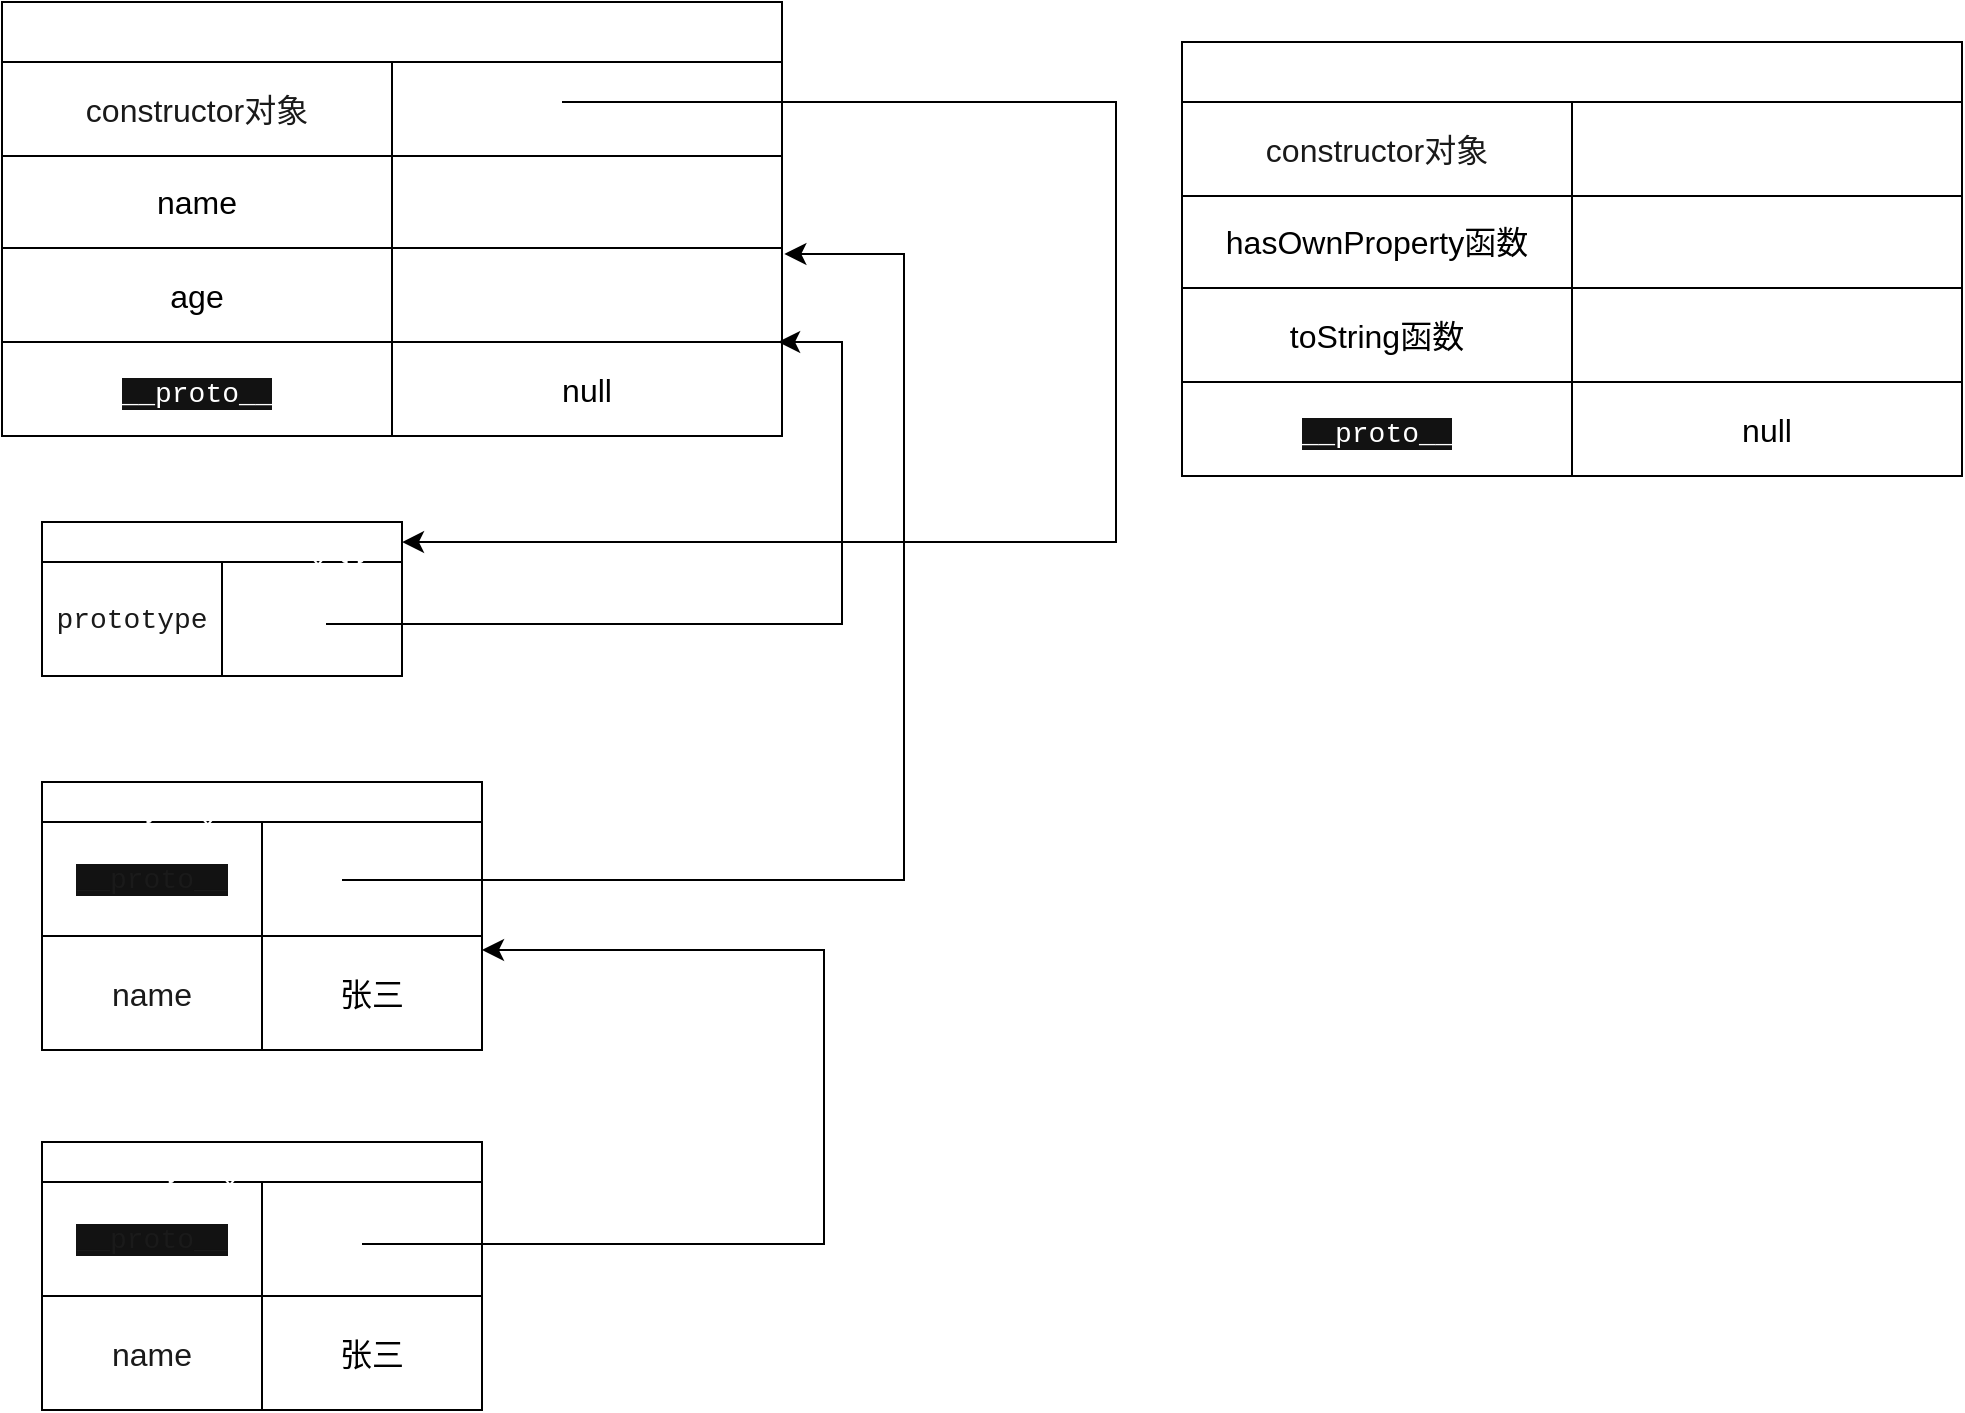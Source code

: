 <mxfile version="26.0.13">
  <diagram name="第 1 页" id="mcWuw5X63R6qMNs64w8l">
    <mxGraphModel dx="1434" dy="746" grid="1" gridSize="10" guides="1" tooltips="1" connect="1" arrows="1" fold="1" page="1" pageScale="1" pageWidth="827" pageHeight="1169" math="0" shadow="0">
      <root>
        <mxCell id="0" />
        <mxCell id="1" parent="0" />
        <mxCell id="K03_Tw2up7xJoAG7XmoY-1" value="function Person () { }" style="shape=table;startSize=20;container=1;collapsible=0;childLayout=tableLayout;strokeColor=default;fontSize=16;fontColor=light-dark(#FFFFFF,#DB7093);" vertex="1" parent="1">
          <mxGeometry x="120" y="320" width="180" height="77" as="geometry" />
        </mxCell>
        <mxCell id="K03_Tw2up7xJoAG7XmoY-2" value="" style="shape=tableRow;horizontal=0;startSize=0;swimlaneHead=0;swimlaneBody=0;strokeColor=inherit;top=0;left=0;bottom=0;right=0;collapsible=0;dropTarget=0;fillColor=none;points=[[0,0.5],[1,0.5]];portConstraint=eastwest;fontSize=16;" vertex="1" parent="K03_Tw2up7xJoAG7XmoY-1">
          <mxGeometry y="20" width="180" height="57" as="geometry" />
        </mxCell>
        <mxCell id="K03_Tw2up7xJoAG7XmoY-3" value="&lt;div style=&quot;font-family: Consolas, &amp;quot;Courier New&amp;quot;, monospace; font-size: 14px; line-height: 19px; white-space: pre;&quot;&gt;&lt;span style=&quot;background-color: rgb(255, 255, 255);&quot;&gt;prototype&lt;/span&gt;&lt;/div&gt;" style="shape=partialRectangle;html=1;whiteSpace=wrap;connectable=0;strokeColor=inherit;overflow=hidden;fillColor=none;top=0;left=0;bottom=0;right=0;pointerEvents=1;fontSize=16;fontColor=#1A1A1A;" vertex="1" parent="K03_Tw2up7xJoAG7XmoY-2">
          <mxGeometry width="90" height="57" as="geometry">
            <mxRectangle width="90" height="57" as="alternateBounds" />
          </mxGeometry>
        </mxCell>
        <mxCell id="K03_Tw2up7xJoAG7XmoY-4" value="" style="shape=partialRectangle;html=1;whiteSpace=wrap;connectable=0;strokeColor=inherit;overflow=hidden;fillColor=none;top=0;left=0;bottom=0;right=0;pointerEvents=1;fontSize=16;" vertex="1" parent="K03_Tw2up7xJoAG7XmoY-2">
          <mxGeometry x="90" width="90" height="57" as="geometry">
            <mxRectangle width="90" height="57" as="alternateBounds" />
          </mxGeometry>
        </mxCell>
        <mxCell id="K03_Tw2up7xJoAG7XmoY-5" value="Person函数的原型对象" style="shape=table;startSize=30;container=1;collapsible=0;childLayout=tableLayout;strokeColor=default;fontSize=16;fontColor=light-dark(#FFFFFF,#DB7093);" vertex="1" parent="1">
          <mxGeometry x="100" y="60" width="390" height="217" as="geometry" />
        </mxCell>
        <mxCell id="K03_Tw2up7xJoAG7XmoY-6" value="" style="shape=tableRow;horizontal=0;startSize=0;swimlaneHead=0;swimlaneBody=0;strokeColor=inherit;top=0;left=0;bottom=0;right=0;collapsible=0;dropTarget=0;fillColor=none;points=[[0,0.5],[1,0.5]];portConstraint=eastwest;fontSize=16;" vertex="1" parent="K03_Tw2up7xJoAG7XmoY-5">
          <mxGeometry y="30" width="390" height="47" as="geometry" />
        </mxCell>
        <mxCell id="K03_Tw2up7xJoAG7XmoY-7" value="constructor对象" style="shape=partialRectangle;html=1;whiteSpace=wrap;connectable=0;strokeColor=inherit;overflow=hidden;fillColor=none;top=0;left=0;bottom=0;right=0;pointerEvents=1;fontSize=16;fontColor=#1A1A1A;" vertex="1" parent="K03_Tw2up7xJoAG7XmoY-6">
          <mxGeometry width="195" height="47" as="geometry">
            <mxRectangle width="195" height="47" as="alternateBounds" />
          </mxGeometry>
        </mxCell>
        <mxCell id="K03_Tw2up7xJoAG7XmoY-8" value="" style="shape=partialRectangle;html=1;whiteSpace=wrap;connectable=0;strokeColor=inherit;overflow=hidden;fillColor=none;top=0;left=0;bottom=0;right=0;pointerEvents=1;fontSize=16;" vertex="1" parent="K03_Tw2up7xJoAG7XmoY-6">
          <mxGeometry x="195" width="195" height="47" as="geometry">
            <mxRectangle width="195" height="47" as="alternateBounds" />
          </mxGeometry>
        </mxCell>
        <mxCell id="K03_Tw2up7xJoAG7XmoY-9" value="" style="shape=tableRow;horizontal=0;startSize=0;swimlaneHead=0;swimlaneBody=0;strokeColor=inherit;top=0;left=0;bottom=0;right=0;collapsible=0;dropTarget=0;fillColor=none;points=[[0,0.5],[1,0.5]];portConstraint=eastwest;fontSize=16;" vertex="1" parent="K03_Tw2up7xJoAG7XmoY-5">
          <mxGeometry y="77" width="390" height="46" as="geometry" />
        </mxCell>
        <mxCell id="K03_Tw2up7xJoAG7XmoY-10" value="name" style="shape=partialRectangle;html=1;whiteSpace=wrap;connectable=0;strokeColor=inherit;overflow=hidden;fillColor=none;top=0;left=0;bottom=0;right=0;pointerEvents=1;fontSize=16;" vertex="1" parent="K03_Tw2up7xJoAG7XmoY-9">
          <mxGeometry width="195" height="46" as="geometry">
            <mxRectangle width="195" height="46" as="alternateBounds" />
          </mxGeometry>
        </mxCell>
        <mxCell id="K03_Tw2up7xJoAG7XmoY-11" value="" style="shape=partialRectangle;html=1;whiteSpace=wrap;connectable=0;strokeColor=inherit;overflow=hidden;fillColor=none;top=0;left=0;bottom=0;right=0;pointerEvents=1;fontSize=16;" vertex="1" parent="K03_Tw2up7xJoAG7XmoY-9">
          <mxGeometry x="195" width="195" height="46" as="geometry">
            <mxRectangle width="195" height="46" as="alternateBounds" />
          </mxGeometry>
        </mxCell>
        <mxCell id="K03_Tw2up7xJoAG7XmoY-12" value="" style="shape=tableRow;horizontal=0;startSize=0;swimlaneHead=0;swimlaneBody=0;strokeColor=inherit;top=0;left=0;bottom=0;right=0;collapsible=0;dropTarget=0;fillColor=none;points=[[0,0.5],[1,0.5]];portConstraint=eastwest;fontSize=16;" vertex="1" parent="K03_Tw2up7xJoAG7XmoY-5">
          <mxGeometry y="123" width="390" height="47" as="geometry" />
        </mxCell>
        <mxCell id="K03_Tw2up7xJoAG7XmoY-13" value="age" style="shape=partialRectangle;html=1;whiteSpace=wrap;connectable=0;strokeColor=inherit;overflow=hidden;fillColor=none;top=0;left=0;bottom=0;right=0;pointerEvents=1;fontSize=16;" vertex="1" parent="K03_Tw2up7xJoAG7XmoY-12">
          <mxGeometry width="195" height="47" as="geometry">
            <mxRectangle width="195" height="47" as="alternateBounds" />
          </mxGeometry>
        </mxCell>
        <mxCell id="K03_Tw2up7xJoAG7XmoY-14" value="" style="shape=partialRectangle;html=1;whiteSpace=wrap;connectable=0;strokeColor=inherit;overflow=hidden;fillColor=none;top=0;left=0;bottom=0;right=0;pointerEvents=1;fontSize=16;" vertex="1" parent="K03_Tw2up7xJoAG7XmoY-12">
          <mxGeometry x="195" width="195" height="47" as="geometry">
            <mxRectangle width="195" height="47" as="alternateBounds" />
          </mxGeometry>
        </mxCell>
        <mxCell id="K03_Tw2up7xJoAG7XmoY-15" style="shape=tableRow;horizontal=0;startSize=0;swimlaneHead=0;swimlaneBody=0;strokeColor=inherit;top=0;left=0;bottom=0;right=0;collapsible=0;dropTarget=0;fillColor=none;points=[[0,0.5],[1,0.5]];portConstraint=eastwest;fontSize=16;" vertex="1" parent="K03_Tw2up7xJoAG7XmoY-5">
          <mxGeometry y="170" width="390" height="47" as="geometry" />
        </mxCell>
        <mxCell id="K03_Tw2up7xJoAG7XmoY-16" value="&lt;span style=&quot;font-family: Consolas, &amp;quot;Courier New&amp;quot;, monospace; font-size: 14px; white-space: pre; background-color: light-dark(rgb(18, 18, 18), rgb(18, 18, 18));&quot;&gt;&lt;font style=&quot;color: light-dark(rgb(255, 255, 255), rgb(255, 255, 255));&quot;&gt;__proto__&lt;/font&gt;&lt;/span&gt;" style="shape=partialRectangle;html=1;whiteSpace=wrap;connectable=0;strokeColor=inherit;overflow=hidden;fillColor=none;top=0;left=0;bottom=0;right=0;pointerEvents=1;fontSize=16;" vertex="1" parent="K03_Tw2up7xJoAG7XmoY-15">
          <mxGeometry width="195" height="47" as="geometry">
            <mxRectangle width="195" height="47" as="alternateBounds" />
          </mxGeometry>
        </mxCell>
        <mxCell id="K03_Tw2up7xJoAG7XmoY-17" value="null" style="shape=partialRectangle;html=1;whiteSpace=wrap;connectable=0;strokeColor=inherit;overflow=hidden;fillColor=none;top=0;left=0;bottom=0;right=0;pointerEvents=1;fontSize=16;" vertex="1" parent="K03_Tw2up7xJoAG7XmoY-15">
          <mxGeometry x="195" width="195" height="47" as="geometry">
            <mxRectangle width="195" height="47" as="alternateBounds" />
          </mxGeometry>
        </mxCell>
        <mxCell id="K03_Tw2up7xJoAG7XmoY-18" value="" style="edgeStyle=elbowEdgeStyle;elbow=horizontal;endArrow=classic;html=1;curved=0;rounded=0;endSize=8;startSize=8;entryX=0.995;entryY=1;entryDx=0;entryDy=0;entryPerimeter=0;" edge="1" parent="1" target="K03_Tw2up7xJoAG7XmoY-12">
          <mxGeometry width="50" height="50" relative="1" as="geometry">
            <mxPoint x="262" y="371" as="sourcePoint" />
            <mxPoint x="472" y="154" as="targetPoint" />
            <Array as="points">
              <mxPoint x="520" y="210" />
              <mxPoint x="522" y="324" />
              <mxPoint x="312" y="351" />
            </Array>
          </mxGeometry>
        </mxCell>
        <mxCell id="K03_Tw2up7xJoAG7XmoY-19" value="new object()创建的对象Person" style="shape=table;startSize=20;container=1;collapsible=0;childLayout=tableLayout;strokeColor=default;fontSize=16;fontColor=light-dark(#FFFFFF,#DB7093);" vertex="1" parent="1">
          <mxGeometry x="120" y="450" width="220" height="134" as="geometry" />
        </mxCell>
        <mxCell id="K03_Tw2up7xJoAG7XmoY-20" value="" style="shape=tableRow;horizontal=0;startSize=0;swimlaneHead=0;swimlaneBody=0;strokeColor=inherit;top=0;left=0;bottom=0;right=0;collapsible=0;dropTarget=0;fillColor=none;points=[[0,0.5],[1,0.5]];portConstraint=eastwest;fontSize=16;" vertex="1" parent="K03_Tw2up7xJoAG7XmoY-19">
          <mxGeometry y="20" width="220" height="57" as="geometry" />
        </mxCell>
        <mxCell id="K03_Tw2up7xJoAG7XmoY-21" value="&lt;div style=&quot;font-family: Consolas, &amp;quot;Courier New&amp;quot;, monospace; font-size: 14px; line-height: 19px; white-space: pre;&quot;&gt;&lt;span style=&quot;background-color: light-dark(rgb(18, 18, 18), rgb(18, 18, 18));&quot;&gt;__proto__&lt;/span&gt;&lt;/div&gt;" style="shape=partialRectangle;html=1;whiteSpace=wrap;connectable=0;strokeColor=inherit;overflow=hidden;fillColor=none;top=0;left=0;bottom=0;right=0;pointerEvents=1;fontSize=16;fontColor=#1A1A1A;" vertex="1" parent="K03_Tw2up7xJoAG7XmoY-20">
          <mxGeometry width="110" height="57" as="geometry">
            <mxRectangle width="110" height="57" as="alternateBounds" />
          </mxGeometry>
        </mxCell>
        <mxCell id="K03_Tw2up7xJoAG7XmoY-22" value="" style="shape=partialRectangle;html=1;whiteSpace=wrap;connectable=0;strokeColor=inherit;overflow=hidden;fillColor=none;top=0;left=0;bottom=0;right=0;pointerEvents=1;fontSize=16;" vertex="1" parent="K03_Tw2up7xJoAG7XmoY-20">
          <mxGeometry x="110" width="110" height="57" as="geometry">
            <mxRectangle width="110" height="57" as="alternateBounds" />
          </mxGeometry>
        </mxCell>
        <mxCell id="K03_Tw2up7xJoAG7XmoY-23" style="shape=tableRow;horizontal=0;startSize=0;swimlaneHead=0;swimlaneBody=0;strokeColor=inherit;top=0;left=0;bottom=0;right=0;collapsible=0;dropTarget=0;fillColor=none;points=[[0,0.5],[1,0.5]];portConstraint=eastwest;fontSize=16;" vertex="1" parent="K03_Tw2up7xJoAG7XmoY-19">
          <mxGeometry y="77" width="220" height="57" as="geometry" />
        </mxCell>
        <mxCell id="K03_Tw2up7xJoAG7XmoY-24" value="name" style="shape=partialRectangle;html=1;whiteSpace=wrap;connectable=0;strokeColor=inherit;overflow=hidden;fillColor=none;top=0;left=0;bottom=0;right=0;pointerEvents=1;fontSize=16;fontColor=#1A1A1A;" vertex="1" parent="K03_Tw2up7xJoAG7XmoY-23">
          <mxGeometry width="110" height="57" as="geometry">
            <mxRectangle width="110" height="57" as="alternateBounds" />
          </mxGeometry>
        </mxCell>
        <mxCell id="K03_Tw2up7xJoAG7XmoY-25" value="张三" style="shape=partialRectangle;html=1;whiteSpace=wrap;connectable=0;strokeColor=inherit;overflow=hidden;fillColor=none;top=0;left=0;bottom=0;right=0;pointerEvents=1;fontSize=16;" vertex="1" parent="K03_Tw2up7xJoAG7XmoY-23">
          <mxGeometry x="110" width="110" height="57" as="geometry">
            <mxRectangle width="110" height="57" as="alternateBounds" />
          </mxGeometry>
        </mxCell>
        <mxCell id="K03_Tw2up7xJoAG7XmoY-26" value="" style="edgeStyle=elbowEdgeStyle;elbow=horizontal;endArrow=classic;html=1;curved=0;rounded=0;endSize=8;startSize=8;entryX=1.003;entryY=1.065;entryDx=0;entryDy=0;entryPerimeter=0;" edge="1" parent="1" target="K03_Tw2up7xJoAG7XmoY-9">
          <mxGeometry width="50" height="50" relative="1" as="geometry">
            <mxPoint x="270" y="499" as="sourcePoint" />
            <mxPoint x="487.1" y="129.997" as="targetPoint" />
            <Array as="points">
              <mxPoint x="551" y="320" />
              <mxPoint x="286" y="361" />
            </Array>
          </mxGeometry>
        </mxCell>
        <mxCell id="K03_Tw2up7xJoAG7XmoY-27" value="" style="edgeStyle=elbowEdgeStyle;elbow=horizontal;endArrow=classic;html=1;curved=0;rounded=0;endSize=8;startSize=8;entryX=1;entryY=0.13;entryDx=0;entryDy=0;entryPerimeter=0;fontColor=light-dark(#000000,#DB7093);" edge="1" parent="1" target="K03_Tw2up7xJoAG7XmoY-1">
          <mxGeometry width="50" height="50" relative="1" as="geometry">
            <mxPoint x="380" y="110" as="sourcePoint" />
            <mxPoint x="570" y="470" as="targetPoint" />
            <Array as="points">
              <mxPoint x="657" y="360" />
              <mxPoint x="392" y="401" />
            </Array>
          </mxGeometry>
        </mxCell>
        <mxCell id="K03_Tw2up7xJoAG7XmoY-28" value="new object()创建的对象Son" style="shape=table;startSize=20;container=1;collapsible=0;childLayout=tableLayout;strokeColor=default;fontSize=16;fontColor=light-dark(#FFFFFF,#DB7093);" vertex="1" parent="1">
          <mxGeometry x="120" y="630" width="220" height="134" as="geometry" />
        </mxCell>
        <mxCell id="K03_Tw2up7xJoAG7XmoY-29" value="" style="shape=tableRow;horizontal=0;startSize=0;swimlaneHead=0;swimlaneBody=0;strokeColor=inherit;top=0;left=0;bottom=0;right=0;collapsible=0;dropTarget=0;fillColor=none;points=[[0,0.5],[1,0.5]];portConstraint=eastwest;fontSize=16;" vertex="1" parent="K03_Tw2up7xJoAG7XmoY-28">
          <mxGeometry y="20" width="220" height="57" as="geometry" />
        </mxCell>
        <mxCell id="K03_Tw2up7xJoAG7XmoY-30" value="&lt;div style=&quot;font-family: Consolas, &amp;quot;Courier New&amp;quot;, monospace; font-size: 14px; line-height: 19px; white-space: pre;&quot;&gt;&lt;span style=&quot;background-color: light-dark(rgb(18, 18, 18), rgb(18, 18, 18));&quot;&gt;__proto__&lt;/span&gt;&lt;/div&gt;" style="shape=partialRectangle;html=1;whiteSpace=wrap;connectable=0;strokeColor=inherit;overflow=hidden;fillColor=none;top=0;left=0;bottom=0;right=0;pointerEvents=1;fontSize=16;fontColor=#1A1A1A;" vertex="1" parent="K03_Tw2up7xJoAG7XmoY-29">
          <mxGeometry width="110" height="57" as="geometry">
            <mxRectangle width="110" height="57" as="alternateBounds" />
          </mxGeometry>
        </mxCell>
        <mxCell id="K03_Tw2up7xJoAG7XmoY-31" value="" style="shape=partialRectangle;html=1;whiteSpace=wrap;connectable=0;strokeColor=inherit;overflow=hidden;fillColor=none;top=0;left=0;bottom=0;right=0;pointerEvents=1;fontSize=16;" vertex="1" parent="K03_Tw2up7xJoAG7XmoY-29">
          <mxGeometry x="110" width="110" height="57" as="geometry">
            <mxRectangle width="110" height="57" as="alternateBounds" />
          </mxGeometry>
        </mxCell>
        <mxCell id="K03_Tw2up7xJoAG7XmoY-32" style="shape=tableRow;horizontal=0;startSize=0;swimlaneHead=0;swimlaneBody=0;strokeColor=inherit;top=0;left=0;bottom=0;right=0;collapsible=0;dropTarget=0;fillColor=none;points=[[0,0.5],[1,0.5]];portConstraint=eastwest;fontSize=16;" vertex="1" parent="K03_Tw2up7xJoAG7XmoY-28">
          <mxGeometry y="77" width="220" height="57" as="geometry" />
        </mxCell>
        <mxCell id="K03_Tw2up7xJoAG7XmoY-33" value="name" style="shape=partialRectangle;html=1;whiteSpace=wrap;connectable=0;strokeColor=inherit;overflow=hidden;fillColor=none;top=0;left=0;bottom=0;right=0;pointerEvents=1;fontSize=16;fontColor=#1A1A1A;" vertex="1" parent="K03_Tw2up7xJoAG7XmoY-32">
          <mxGeometry width="110" height="57" as="geometry">
            <mxRectangle width="110" height="57" as="alternateBounds" />
          </mxGeometry>
        </mxCell>
        <mxCell id="K03_Tw2up7xJoAG7XmoY-34" value="张三" style="shape=partialRectangle;html=1;whiteSpace=wrap;connectable=0;strokeColor=inherit;overflow=hidden;fillColor=none;top=0;left=0;bottom=0;right=0;pointerEvents=1;fontSize=16;" vertex="1" parent="K03_Tw2up7xJoAG7XmoY-32">
          <mxGeometry x="110" width="110" height="57" as="geometry">
            <mxRectangle width="110" height="57" as="alternateBounds" />
          </mxGeometry>
        </mxCell>
        <mxCell id="K03_Tw2up7xJoAG7XmoY-35" value="" style="edgeStyle=elbowEdgeStyle;elbow=horizontal;endArrow=classic;html=1;curved=0;rounded=0;endSize=8;startSize=8;" edge="1" parent="1">
          <mxGeometry width="50" height="50" relative="1" as="geometry">
            <mxPoint x="280" y="681" as="sourcePoint" />
            <mxPoint x="340" y="534" as="targetPoint" />
            <Array as="points">
              <mxPoint x="511" y="634" />
              <mxPoint x="301" y="661" />
            </Array>
          </mxGeometry>
        </mxCell>
        <mxCell id="K03_Tw2up7xJoAG7XmoY-36" value="Object函数的原型对象" style="shape=table;startSize=30;container=1;collapsible=0;childLayout=tableLayout;strokeColor=default;fontSize=16;fontColor=light-dark(#FFFFFF,#DB7093);" vertex="1" parent="1">
          <mxGeometry x="690" y="80" width="390" height="217" as="geometry" />
        </mxCell>
        <mxCell id="K03_Tw2up7xJoAG7XmoY-37" value="" style="shape=tableRow;horizontal=0;startSize=0;swimlaneHead=0;swimlaneBody=0;strokeColor=inherit;top=0;left=0;bottom=0;right=0;collapsible=0;dropTarget=0;fillColor=none;points=[[0,0.5],[1,0.5]];portConstraint=eastwest;fontSize=16;" vertex="1" parent="K03_Tw2up7xJoAG7XmoY-36">
          <mxGeometry y="30" width="390" height="47" as="geometry" />
        </mxCell>
        <mxCell id="K03_Tw2up7xJoAG7XmoY-38" value="constructor对象" style="shape=partialRectangle;html=1;whiteSpace=wrap;connectable=0;strokeColor=inherit;overflow=hidden;fillColor=none;top=0;left=0;bottom=0;right=0;pointerEvents=1;fontSize=16;fontColor=#1A1A1A;" vertex="1" parent="K03_Tw2up7xJoAG7XmoY-37">
          <mxGeometry width="195" height="47" as="geometry">
            <mxRectangle width="195" height="47" as="alternateBounds" />
          </mxGeometry>
        </mxCell>
        <mxCell id="K03_Tw2up7xJoAG7XmoY-39" value="" style="shape=partialRectangle;html=1;whiteSpace=wrap;connectable=0;strokeColor=inherit;overflow=hidden;fillColor=none;top=0;left=0;bottom=0;right=0;pointerEvents=1;fontSize=16;" vertex="1" parent="K03_Tw2up7xJoAG7XmoY-37">
          <mxGeometry x="195" width="195" height="47" as="geometry">
            <mxRectangle width="195" height="47" as="alternateBounds" />
          </mxGeometry>
        </mxCell>
        <mxCell id="K03_Tw2up7xJoAG7XmoY-40" value="" style="shape=tableRow;horizontal=0;startSize=0;swimlaneHead=0;swimlaneBody=0;strokeColor=inherit;top=0;left=0;bottom=0;right=0;collapsible=0;dropTarget=0;fillColor=none;points=[[0,0.5],[1,0.5]];portConstraint=eastwest;fontSize=16;" vertex="1" parent="K03_Tw2up7xJoAG7XmoY-36">
          <mxGeometry y="77" width="390" height="46" as="geometry" />
        </mxCell>
        <mxCell id="K03_Tw2up7xJoAG7XmoY-41" value="hasOwnProperty函数" style="shape=partialRectangle;html=1;whiteSpace=wrap;connectable=0;strokeColor=inherit;overflow=hidden;fillColor=none;top=0;left=0;bottom=0;right=0;pointerEvents=1;fontSize=16;" vertex="1" parent="K03_Tw2up7xJoAG7XmoY-40">
          <mxGeometry width="195" height="46" as="geometry">
            <mxRectangle width="195" height="46" as="alternateBounds" />
          </mxGeometry>
        </mxCell>
        <mxCell id="K03_Tw2up7xJoAG7XmoY-42" value="" style="shape=partialRectangle;html=1;whiteSpace=wrap;connectable=0;strokeColor=inherit;overflow=hidden;fillColor=none;top=0;left=0;bottom=0;right=0;pointerEvents=1;fontSize=16;" vertex="1" parent="K03_Tw2up7xJoAG7XmoY-40">
          <mxGeometry x="195" width="195" height="46" as="geometry">
            <mxRectangle width="195" height="46" as="alternateBounds" />
          </mxGeometry>
        </mxCell>
        <mxCell id="K03_Tw2up7xJoAG7XmoY-43" value="" style="shape=tableRow;horizontal=0;startSize=0;swimlaneHead=0;swimlaneBody=0;strokeColor=inherit;top=0;left=0;bottom=0;right=0;collapsible=0;dropTarget=0;fillColor=none;points=[[0,0.5],[1,0.5]];portConstraint=eastwest;fontSize=16;" vertex="1" parent="K03_Tw2up7xJoAG7XmoY-36">
          <mxGeometry y="123" width="390" height="47" as="geometry" />
        </mxCell>
        <mxCell id="K03_Tw2up7xJoAG7XmoY-44" value="toString函数" style="shape=partialRectangle;html=1;whiteSpace=wrap;connectable=0;strokeColor=inherit;overflow=hidden;fillColor=none;top=0;left=0;bottom=0;right=0;pointerEvents=1;fontSize=16;" vertex="1" parent="K03_Tw2up7xJoAG7XmoY-43">
          <mxGeometry width="195" height="47" as="geometry">
            <mxRectangle width="195" height="47" as="alternateBounds" />
          </mxGeometry>
        </mxCell>
        <mxCell id="K03_Tw2up7xJoAG7XmoY-45" value="" style="shape=partialRectangle;html=1;whiteSpace=wrap;connectable=0;strokeColor=inherit;overflow=hidden;fillColor=none;top=0;left=0;bottom=0;right=0;pointerEvents=1;fontSize=16;" vertex="1" parent="K03_Tw2up7xJoAG7XmoY-43">
          <mxGeometry x="195" width="195" height="47" as="geometry">
            <mxRectangle width="195" height="47" as="alternateBounds" />
          </mxGeometry>
        </mxCell>
        <mxCell id="K03_Tw2up7xJoAG7XmoY-46" style="shape=tableRow;horizontal=0;startSize=0;swimlaneHead=0;swimlaneBody=0;strokeColor=inherit;top=0;left=0;bottom=0;right=0;collapsible=0;dropTarget=0;fillColor=none;points=[[0,0.5],[1,0.5]];portConstraint=eastwest;fontSize=16;" vertex="1" parent="K03_Tw2up7xJoAG7XmoY-36">
          <mxGeometry y="170" width="390" height="47" as="geometry" />
        </mxCell>
        <mxCell id="K03_Tw2up7xJoAG7XmoY-47" value="&lt;span style=&quot;font-family: Consolas, &amp;quot;Courier New&amp;quot;, monospace; font-size: 14px; white-space: pre; background-color: light-dark(rgb(18, 18, 18), rgb(18, 18, 18));&quot;&gt;&lt;font style=&quot;color: light-dark(rgb(255, 255, 255), rgb(255, 255, 255));&quot;&gt;__proto__&lt;/font&gt;&lt;/span&gt;" style="shape=partialRectangle;html=1;whiteSpace=wrap;connectable=0;strokeColor=inherit;overflow=hidden;fillColor=none;top=0;left=0;bottom=0;right=0;pointerEvents=1;fontSize=16;" vertex="1" parent="K03_Tw2up7xJoAG7XmoY-46">
          <mxGeometry width="195" height="47" as="geometry">
            <mxRectangle width="195" height="47" as="alternateBounds" />
          </mxGeometry>
        </mxCell>
        <mxCell id="K03_Tw2up7xJoAG7XmoY-48" value="null" style="shape=partialRectangle;html=1;whiteSpace=wrap;connectable=0;strokeColor=inherit;overflow=hidden;fillColor=none;top=0;left=0;bottom=0;right=0;pointerEvents=1;fontSize=16;" vertex="1" parent="K03_Tw2up7xJoAG7XmoY-46">
          <mxGeometry x="195" width="195" height="47" as="geometry">
            <mxRectangle width="195" height="47" as="alternateBounds" />
          </mxGeometry>
        </mxCell>
      </root>
    </mxGraphModel>
  </diagram>
</mxfile>

